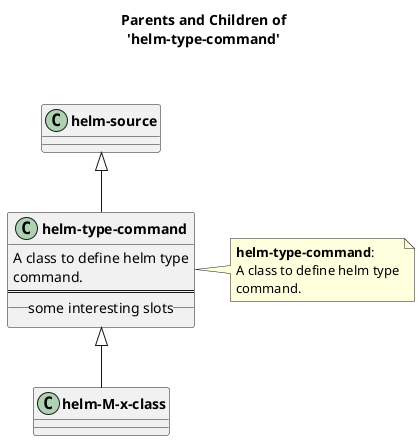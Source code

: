 @startuml
skinparam classFontStyle bold
skinparam captionFontStyle bold
title **Parents and Children of**\n**'helm-type-command'**\n\n
"helm-source" <|-- "helm-type-command"
class "helm-source"
class "helm-type-command" {
	A class to define helm type
	command.
	==
	__ some interesting slots __
}
note right of "helm-type-command"
	**helm-type-command**:
	A class to define helm type
	command.
end note
"helm-type-command" <|-- "helm-M-x-class"
@enduml
